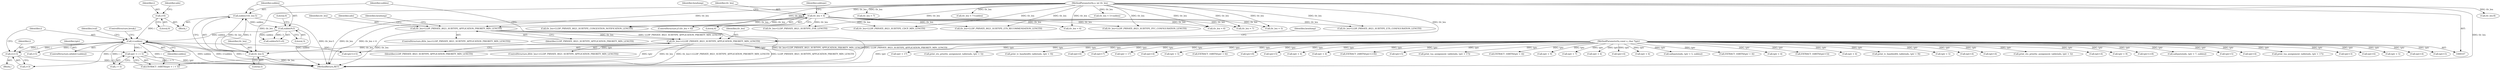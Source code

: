 digraph "0_tcpdump_34cec721d39c76be1e0a600829a7b17bdfb832b6@pointer" {
"1000608" [label="(Call,tptr + i + 5)"];
"1000109" [label="(MethodParameterIn,const u_char *tptr)"];
"1000572" [label="(Call,i<sublen)"];
"1000613" [label="(Call,i=i+3)"];
"1000564" [label="(Call,i=0)"];
"1000557" [label="(Call,sublen%3)"];
"1000550" [label="(Call,sublen=tlv_len-5)"];
"1000552" [label="(Call,tlv_len-5)"];
"1000544" [label="(Call,tlv_len<=LLDP_PRIVATE_8021_SUBTYPE_APPLICATION_PRIORITY_MIN_LENGTH)"];
"1000528" [label="(Call,tlv_len<LLDP_PRIVATE_8021_SUBTYPE_APPLICATION_PRIORITY_MIN_LENGTH)"];
"1000121" [label="(Call,tlv_len < 4)"];
"1000110" [label="(MethodParameterIn,u_int tlv_len)"];
"1000574" [label="(Identifier,sublen)"];
"1000527" [label="(ControlStructure,if(tlv_len<LLDP_PRIVATE_8021_SUBTYPE_APPLICATION_PRIORITY_MIN_LENGTH))"];
"1000198" [label="(Call,tlv_len < 6)"];
"1000873" [label="(MethodReturn,RET)"];
"1000575" [label="(Block,)"];
"1000444" [label="(Call,print_tsa_assignment_table(ndo, tptr + 17))"];
"1000209" [label="(Call,EXTRACT_16BITS(tptr + 4))"];
"1000556" [label="(Call,sublen%3!=0)"];
"1000128" [label="(Identifier,subtype)"];
"1000441" [label="(Call,tptr + 9)"];
"1000248" [label="(Call,tlv_len < 5)"];
"1000581" [label="(Call,i+5)"];
"1000365" [label="(Call,tlv_len<LLDP_PRIVATE_8021_SUBTYPE_ETS_CONFIGURATION_LENGTH)"];
"1000820" [label="(Call,tlv_len-8)"];
"1000241" [label="(Call,tptr + 7)"];
"1000120" [label="(ControlStructure,if (tlv_len < 4))"];
"1000545" [label="(Identifier,tlv_len)"];
"1000536" [label="(Identifier,ndo)"];
"1000571" [label="(ControlStructure,while(i<sublen))"];
"1000528" [label="(Call,tlv_len<LLDP_PRIVATE_8021_SUBTYPE_APPLICATION_PRIORITY_MIN_LENGTH)"];
"1000431" [label="(Call,tptr + 4)"];
"1000110" [label="(MethodParameterIn,u_int tlv_len)"];
"1000146" [label="(Block,)"];
"1000784" [label="(Call,tptr+4)"];
"1000814" [label="(Call,tptr + 6)"];
"1000123" [label="(Literal,4)"];
"1000613" [label="(Call,i=i+3)"];
"1000214" [label="(Call,tlv_len < 7)"];
"1000273" [label="(Call,safeputs(ndo, tptr + 5, sublen))"];
"1000160" [label="(Call,EXTRACT_16BITS(tptr + 4))"];
"1000554" [label="(Literal,5)"];
"1000577" [label="(Identifier,tval)"];
"1000559" [label="(Literal,3)"];
"1000549" [label="(Identifier,hexdump)"];
"1000533" [label="(Identifier,hexdump)"];
"1000569" [label="(Identifier,ndo)"];
"1000544" [label="(Call,tlv_len<=LLDP_PRIVATE_8021_SUBTYPE_APPLICATION_PRIORITY_MIN_LENGTH)"];
"1000126" [label="(Identifier,hexdump)"];
"1000419" [label="(Call,tlv_len<LLDP_PRIVATE_8021_SUBTYPE_ETS_RECOMMENDATION_LENGTH)"];
"1000161" [label="(Call,tptr + 4)"];
"1000167" [label="(Call,tlv_len < 7)"];
"1000546" [label="(Identifier,LLDP_PRIVATE_8021_SUBTYPE_APPLICATION_PRIORITY_MIN_LENGTH)"];
"1000179" [label="(Call,EXTRACT_16BITS(tptr+5))"];
"1000609" [label="(Identifier,tptr)"];
"1000552" [label="(Call,tlv_len-5)"];
"1000282" [label="(Call,tlv_len<LLDP_PRIVATE_8021_SUBTYPE_CONGESTION_NOTIFICATION_LENGTH)"];
"1000610" [label="(Call,i + 5)"];
"1000227" [label="(Call,tlv_len < 7+sublen)"];
"1000210" [label="(Call,tptr + 4)"];
"1000439" [label="(Call,print_tc_bandwidth_table(ndo, tptr + 9))"];
"1000615" [label="(Call,i+3)"];
"1000607" [label="(Call,EXTRACT_16BITS(tptr + i + 5))"];
"1000551" [label="(Identifier,sublen)"];
"1000621" [label="(Call,tlv_len<LLDP_PRIVATE_8021_SUBTYPE_EVB_LENGTH)"];
"1000775" [label="(Call,tlv_len<LLDP_PRIVATE_8021_SUBTYPE_CDCP_MIN_LENGTH)"];
"1000403" [label="(Call,tptr + 5)"];
"1000461" [label="(Call,tptr+4)"];
"1000374" [label="(Call,tptr+4)"];
"1000401" [label="(Call,print_ets_priority_assignment_table(ndo, tptr + 5))"];
"1000566" [label="(Literal,0)"];
"1000109" [label="(MethodParameterIn,const u_char *tptr)"];
"1000188" [label="(Call,tptr+4)"];
"1000408" [label="(Call,tptr + 9)"];
"1000843" [label="(Call,tptr+i+8)"];
"1000452" [label="(Call,tlv_len<LLDP_PRIVATE_8021_SUBTYPE_PFC_CONFIGURATION_LENGTH)"];
"1000239" [label="(Call,safeputs(ndo, tptr + 7, sublen))"];
"1000121" [label="(Call,tlv_len < 4)"];
"1000180" [label="(Call,tptr+5)"];
"1000257" [label="(Call,tptr+4)"];
"1000411" [label="(Call,print_tsa_assignment_table(ndo, tptr + 17))"];
"1000130" [label="(Call,tptr+3)"];
"1000223" [label="(Call,tptr+6)"];
"1000275" [label="(Call,tptr + 5)"];
"1000558" [label="(Identifier,sublen)"];
"1000291" [label="(Call,tptr+4)"];
"1000618" [label="(ControlStructure,break;)"];
"1000550" [label="(Call,sublen=tlv_len-5)"];
"1000668" [label="(Call,tptr+5)"];
"1000413" [label="(Call,tptr + 17)"];
"1000434" [label="(Call,print_ets_priority_assignment_table(ndo, tptr + 5))"];
"1000406" [label="(Call,print_tc_bandwidth_table(ndo, tptr + 9))"];
"1000564" [label="(Call,i=0)"];
"1000698" [label="(Call,tptr+6)"];
"1000573" [label="(Identifier,i)"];
"1000553" [label="(Identifier,tlv_len)"];
"1000530" [label="(Identifier,LLDP_PRIVATE_8021_SUBTYPE_APPLICATION_PRIORITY_MIN_LENGTH)"];
"1000529" [label="(Identifier,tlv_len)"];
"1000716" [label="(Call,tptr+7)"];
"1000560" [label="(Literal,0)"];
"1000149" [label="(Call,tlv_len < 6)"];
"1000579" [label="(Call,tptr+i+5)"];
"1000446" [label="(Call,tptr + 17)"];
"1000634" [label="(Call,tptr+4)"];
"1000614" [label="(Identifier,i)"];
"1000122" [label="(Identifier,tlv_len)"];
"1000436" [label="(Call,tptr + 5)"];
"1000813" [label="(Call,EXTRACT_16BITS(tptr + 6))"];
"1000557" [label="(Call,sublen%3)"];
"1000543" [label="(ControlStructure,if(tlv_len<=LLDP_PRIVATE_8021_SUBTYPE_APPLICATION_PRIORITY_MIN_LENGTH))"];
"1000751" [label="(Call,tptr+8)"];
"1000328" [label="(Call,tptr+5)"];
"1000540" [label="(Call,tptr + 4)"];
"1000192" [label="(Call,tptr + 4)"];
"1000261" [label="(Call,tlv_len < 5+sublen)"];
"1000842" [label="(Call,EXTRACT_24BITS(tptr+i+8))"];
"1000565" [label="(Identifier,i)"];
"1000608" [label="(Call,tptr + i + 5)"];
"1000495" [label="(Call,tptr+5)"];
"1000572" [label="(Call,i<sublen)"];
"1000608" -> "1000607"  [label="AST: "];
"1000608" -> "1000610"  [label="CFG: "];
"1000609" -> "1000608"  [label="AST: "];
"1000610" -> "1000608"  [label="AST: "];
"1000607" -> "1000608"  [label="CFG: "];
"1000608" -> "1000873"  [label="DDG: i + 5"];
"1000608" -> "1000873"  [label="DDG: tptr"];
"1000109" -> "1000608"  [label="DDG: tptr"];
"1000572" -> "1000608"  [label="DDG: i"];
"1000109" -> "1000107"  [label="AST: "];
"1000109" -> "1000873"  [label="DDG: tptr"];
"1000109" -> "1000130"  [label="DDG: tptr"];
"1000109" -> "1000160"  [label="DDG: tptr"];
"1000109" -> "1000161"  [label="DDG: tptr"];
"1000109" -> "1000179"  [label="DDG: tptr"];
"1000109" -> "1000180"  [label="DDG: tptr"];
"1000109" -> "1000188"  [label="DDG: tptr"];
"1000109" -> "1000192"  [label="DDG: tptr"];
"1000109" -> "1000209"  [label="DDG: tptr"];
"1000109" -> "1000210"  [label="DDG: tptr"];
"1000109" -> "1000223"  [label="DDG: tptr"];
"1000109" -> "1000239"  [label="DDG: tptr"];
"1000109" -> "1000241"  [label="DDG: tptr"];
"1000109" -> "1000257"  [label="DDG: tptr"];
"1000109" -> "1000273"  [label="DDG: tptr"];
"1000109" -> "1000275"  [label="DDG: tptr"];
"1000109" -> "1000291"  [label="DDG: tptr"];
"1000109" -> "1000328"  [label="DDG: tptr"];
"1000109" -> "1000374"  [label="DDG: tptr"];
"1000109" -> "1000401"  [label="DDG: tptr"];
"1000109" -> "1000403"  [label="DDG: tptr"];
"1000109" -> "1000406"  [label="DDG: tptr"];
"1000109" -> "1000408"  [label="DDG: tptr"];
"1000109" -> "1000411"  [label="DDG: tptr"];
"1000109" -> "1000413"  [label="DDG: tptr"];
"1000109" -> "1000431"  [label="DDG: tptr"];
"1000109" -> "1000434"  [label="DDG: tptr"];
"1000109" -> "1000436"  [label="DDG: tptr"];
"1000109" -> "1000439"  [label="DDG: tptr"];
"1000109" -> "1000441"  [label="DDG: tptr"];
"1000109" -> "1000444"  [label="DDG: tptr"];
"1000109" -> "1000446"  [label="DDG: tptr"];
"1000109" -> "1000461"  [label="DDG: tptr"];
"1000109" -> "1000495"  [label="DDG: tptr"];
"1000109" -> "1000540"  [label="DDG: tptr"];
"1000109" -> "1000579"  [label="DDG: tptr"];
"1000109" -> "1000607"  [label="DDG: tptr"];
"1000109" -> "1000634"  [label="DDG: tptr"];
"1000109" -> "1000668"  [label="DDG: tptr"];
"1000109" -> "1000698"  [label="DDG: tptr"];
"1000109" -> "1000716"  [label="DDG: tptr"];
"1000109" -> "1000751"  [label="DDG: tptr"];
"1000109" -> "1000784"  [label="DDG: tptr"];
"1000109" -> "1000813"  [label="DDG: tptr"];
"1000109" -> "1000814"  [label="DDG: tptr"];
"1000109" -> "1000842"  [label="DDG: tptr"];
"1000109" -> "1000843"  [label="DDG: tptr"];
"1000572" -> "1000571"  [label="AST: "];
"1000572" -> "1000574"  [label="CFG: "];
"1000573" -> "1000572"  [label="AST: "];
"1000574" -> "1000572"  [label="AST: "];
"1000577" -> "1000572"  [label="CFG: "];
"1000618" -> "1000572"  [label="CFG: "];
"1000572" -> "1000873"  [label="DDG: sublen"];
"1000572" -> "1000873"  [label="DDG: i<sublen"];
"1000572" -> "1000873"  [label="DDG: i"];
"1000613" -> "1000572"  [label="DDG: i"];
"1000564" -> "1000572"  [label="DDG: i"];
"1000557" -> "1000572"  [label="DDG: sublen"];
"1000572" -> "1000579"  [label="DDG: i"];
"1000572" -> "1000581"  [label="DDG: i"];
"1000572" -> "1000607"  [label="DDG: i"];
"1000572" -> "1000610"  [label="DDG: i"];
"1000572" -> "1000613"  [label="DDG: i"];
"1000572" -> "1000615"  [label="DDG: i"];
"1000613" -> "1000575"  [label="AST: "];
"1000613" -> "1000615"  [label="CFG: "];
"1000614" -> "1000613"  [label="AST: "];
"1000615" -> "1000613"  [label="AST: "];
"1000573" -> "1000613"  [label="CFG: "];
"1000613" -> "1000873"  [label="DDG: i+3"];
"1000564" -> "1000146"  [label="AST: "];
"1000564" -> "1000566"  [label="CFG: "];
"1000565" -> "1000564"  [label="AST: "];
"1000566" -> "1000564"  [label="AST: "];
"1000569" -> "1000564"  [label="CFG: "];
"1000557" -> "1000556"  [label="AST: "];
"1000557" -> "1000559"  [label="CFG: "];
"1000558" -> "1000557"  [label="AST: "];
"1000559" -> "1000557"  [label="AST: "];
"1000560" -> "1000557"  [label="CFG: "];
"1000557" -> "1000873"  [label="DDG: sublen"];
"1000557" -> "1000556"  [label="DDG: sublen"];
"1000557" -> "1000556"  [label="DDG: 3"];
"1000550" -> "1000557"  [label="DDG: sublen"];
"1000550" -> "1000146"  [label="AST: "];
"1000550" -> "1000552"  [label="CFG: "];
"1000551" -> "1000550"  [label="AST: "];
"1000552" -> "1000550"  [label="AST: "];
"1000558" -> "1000550"  [label="CFG: "];
"1000550" -> "1000873"  [label="DDG: tlv_len-5"];
"1000552" -> "1000550"  [label="DDG: tlv_len"];
"1000552" -> "1000550"  [label="DDG: 5"];
"1000552" -> "1000554"  [label="CFG: "];
"1000553" -> "1000552"  [label="AST: "];
"1000554" -> "1000552"  [label="AST: "];
"1000552" -> "1000873"  [label="DDG: tlv_len"];
"1000544" -> "1000552"  [label="DDG: tlv_len"];
"1000110" -> "1000552"  [label="DDG: tlv_len"];
"1000544" -> "1000543"  [label="AST: "];
"1000544" -> "1000546"  [label="CFG: "];
"1000545" -> "1000544"  [label="AST: "];
"1000546" -> "1000544"  [label="AST: "];
"1000549" -> "1000544"  [label="CFG: "];
"1000551" -> "1000544"  [label="CFG: "];
"1000544" -> "1000873"  [label="DDG: LLDP_PRIVATE_8021_SUBTYPE_APPLICATION_PRIORITY_MIN_LENGTH"];
"1000544" -> "1000873"  [label="DDG: tlv_len"];
"1000544" -> "1000873"  [label="DDG: tlv_len<=LLDP_PRIVATE_8021_SUBTYPE_APPLICATION_PRIORITY_MIN_LENGTH"];
"1000528" -> "1000544"  [label="DDG: tlv_len"];
"1000528" -> "1000544"  [label="DDG: LLDP_PRIVATE_8021_SUBTYPE_APPLICATION_PRIORITY_MIN_LENGTH"];
"1000110" -> "1000544"  [label="DDG: tlv_len"];
"1000528" -> "1000527"  [label="AST: "];
"1000528" -> "1000530"  [label="CFG: "];
"1000529" -> "1000528"  [label="AST: "];
"1000530" -> "1000528"  [label="AST: "];
"1000533" -> "1000528"  [label="CFG: "];
"1000536" -> "1000528"  [label="CFG: "];
"1000528" -> "1000873"  [label="DDG: tlv_len<LLDP_PRIVATE_8021_SUBTYPE_APPLICATION_PRIORITY_MIN_LENGTH"];
"1000528" -> "1000873"  [label="DDG: LLDP_PRIVATE_8021_SUBTYPE_APPLICATION_PRIORITY_MIN_LENGTH"];
"1000528" -> "1000873"  [label="DDG: tlv_len"];
"1000121" -> "1000528"  [label="DDG: tlv_len"];
"1000110" -> "1000528"  [label="DDG: tlv_len"];
"1000121" -> "1000120"  [label="AST: "];
"1000121" -> "1000123"  [label="CFG: "];
"1000122" -> "1000121"  [label="AST: "];
"1000123" -> "1000121"  [label="AST: "];
"1000126" -> "1000121"  [label="CFG: "];
"1000128" -> "1000121"  [label="CFG: "];
"1000121" -> "1000873"  [label="DDG: tlv_len < 4"];
"1000121" -> "1000873"  [label="DDG: tlv_len"];
"1000110" -> "1000121"  [label="DDG: tlv_len"];
"1000121" -> "1000149"  [label="DDG: tlv_len"];
"1000121" -> "1000167"  [label="DDG: tlv_len"];
"1000121" -> "1000198"  [label="DDG: tlv_len"];
"1000121" -> "1000248"  [label="DDG: tlv_len"];
"1000121" -> "1000282"  [label="DDG: tlv_len"];
"1000121" -> "1000365"  [label="DDG: tlv_len"];
"1000121" -> "1000419"  [label="DDG: tlv_len"];
"1000121" -> "1000452"  [label="DDG: tlv_len"];
"1000121" -> "1000621"  [label="DDG: tlv_len"];
"1000121" -> "1000775"  [label="DDG: tlv_len"];
"1000110" -> "1000107"  [label="AST: "];
"1000110" -> "1000873"  [label="DDG: tlv_len"];
"1000110" -> "1000149"  [label="DDG: tlv_len"];
"1000110" -> "1000167"  [label="DDG: tlv_len"];
"1000110" -> "1000198"  [label="DDG: tlv_len"];
"1000110" -> "1000214"  [label="DDG: tlv_len"];
"1000110" -> "1000227"  [label="DDG: tlv_len"];
"1000110" -> "1000248"  [label="DDG: tlv_len"];
"1000110" -> "1000261"  [label="DDG: tlv_len"];
"1000110" -> "1000282"  [label="DDG: tlv_len"];
"1000110" -> "1000365"  [label="DDG: tlv_len"];
"1000110" -> "1000419"  [label="DDG: tlv_len"];
"1000110" -> "1000452"  [label="DDG: tlv_len"];
"1000110" -> "1000621"  [label="DDG: tlv_len"];
"1000110" -> "1000775"  [label="DDG: tlv_len"];
"1000110" -> "1000820"  [label="DDG: tlv_len"];
}

